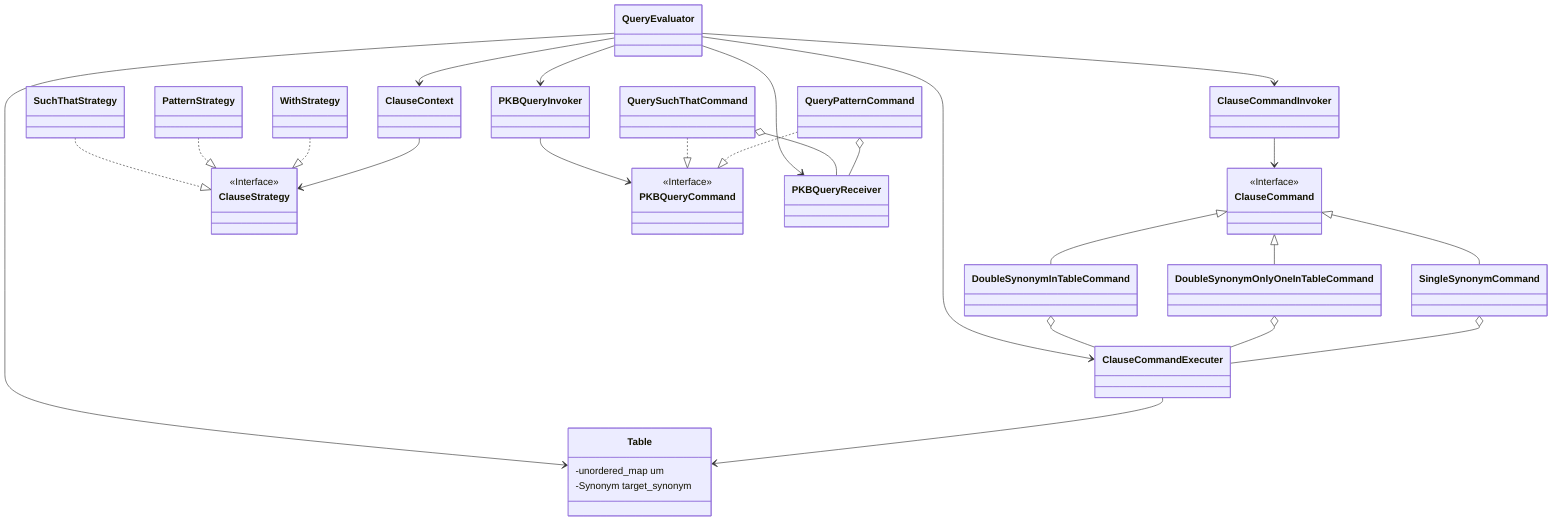 classDiagram
    class Table {
        -unordered_map um
        -Synonym target_synonym
    }
    class QueryEvaluator {

    }
    class ClauseCommand { }
    <<Interface>> ClauseCommand
    class ClauseCommandInvoker
    class ClauseCommandExecuter
    class DoubleSynonymInTableCommand
    class DoubleSynonymOnlyOneInTableCommand
    class ClauseStrategy
    <<Interface>> ClauseStrategy
    class SuchThatStrategy
    class PatternStrategy
    class WithStrategy
    class PKBQueryCommand
    <<Interface>> PKBQueryCommand
    class PKBQueryInvoker
    class PKBQueryReceiver
    class QuerySuchThatCommand
    class QueryPatternCommand


    QueryEvaluator --> ClauseCommandInvoker
    QueryEvaluator --> ClauseCommandExecuter
    QueryEvaluator --> ClauseContext
    QueryEvaluator --> Table
    QueryEvaluator --> PKBQueryReceiver

    ClauseCommandExecuter --> Table
    ClauseCommandInvoker --> ClauseCommand
    DoubleSynonymInTableCommand o-- ClauseCommandExecuter
    DoubleSynonymOnlyOneInTableCommand o-- ClauseCommandExecuter
    SingleSynonymCommand o-- ClauseCommandExecuter
    ClauseCommand <|-- DoubleSynonymInTableCommand
    ClauseCommand <|-- DoubleSynonymOnlyOneInTableCommand
    ClauseCommand <|-- SingleSynonymCommand
    SuchThatStrategy ..|> ClauseStrategy
    PatternStrategy ..|> ClauseStrategy
    WithStrategy ..|> ClauseStrategy
    ClauseContext --> ClauseStrategy

    QueryEvaluator --> PKBQueryInvoker
    PKBQueryInvoker -->PKBQueryCommand
    QuerySuchThatCommand ..|> PKBQueryCommand
    QueryPatternCommand ..|> PKBQueryCommand
    QuerySuchThatCommand o-- PKBQueryReceiver
    QueryPatternCommand o-- PKBQueryReceiver